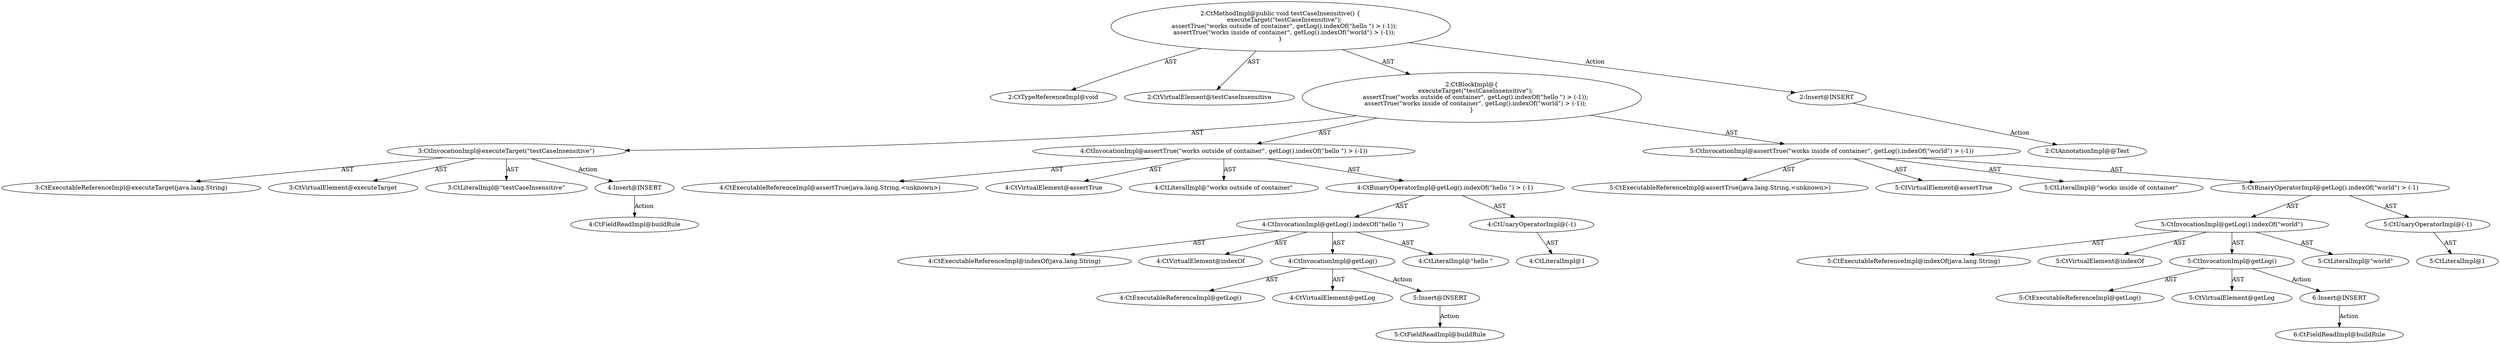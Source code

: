 digraph "testCaseInsensitive#?" {
0 [label="2:CtTypeReferenceImpl@void" shape=ellipse]
1 [label="2:CtVirtualElement@testCaseInsensitive" shape=ellipse]
2 [label="3:CtExecutableReferenceImpl@executeTarget(java.lang.String)" shape=ellipse]
3 [label="3:CtVirtualElement@executeTarget" shape=ellipse]
4 [label="3:CtLiteralImpl@\"testCaseInsensitive\"" shape=ellipse]
5 [label="3:CtInvocationImpl@executeTarget(\"testCaseInsensitive\")" shape=ellipse]
6 [label="4:CtExecutableReferenceImpl@assertTrue(java.lang.String,<unknown>)" shape=ellipse]
7 [label="4:CtVirtualElement@assertTrue" shape=ellipse]
8 [label="4:CtLiteralImpl@\"works outside of container\"" shape=ellipse]
9 [label="4:CtExecutableReferenceImpl@indexOf(java.lang.String)" shape=ellipse]
10 [label="4:CtVirtualElement@indexOf" shape=ellipse]
11 [label="4:CtExecutableReferenceImpl@getLog()" shape=ellipse]
12 [label="4:CtVirtualElement@getLog" shape=ellipse]
13 [label="4:CtInvocationImpl@getLog()" shape=ellipse]
14 [label="4:CtLiteralImpl@\"hello \"" shape=ellipse]
15 [label="4:CtInvocationImpl@getLog().indexOf(\"hello \")" shape=ellipse]
16 [label="4:CtLiteralImpl@1" shape=ellipse]
17 [label="4:CtUnaryOperatorImpl@(-1)" shape=ellipse]
18 [label="4:CtBinaryOperatorImpl@getLog().indexOf(\"hello \") > (-1)" shape=ellipse]
19 [label="4:CtInvocationImpl@assertTrue(\"works outside of container\", getLog().indexOf(\"hello \") > (-1))" shape=ellipse]
20 [label="5:CtExecutableReferenceImpl@assertTrue(java.lang.String,<unknown>)" shape=ellipse]
21 [label="5:CtVirtualElement@assertTrue" shape=ellipse]
22 [label="5:CtLiteralImpl@\"works inside of container\"" shape=ellipse]
23 [label="5:CtExecutableReferenceImpl@indexOf(java.lang.String)" shape=ellipse]
24 [label="5:CtVirtualElement@indexOf" shape=ellipse]
25 [label="5:CtExecutableReferenceImpl@getLog()" shape=ellipse]
26 [label="5:CtVirtualElement@getLog" shape=ellipse]
27 [label="5:CtInvocationImpl@getLog()" shape=ellipse]
28 [label="5:CtLiteralImpl@\"world\"" shape=ellipse]
29 [label="5:CtInvocationImpl@getLog().indexOf(\"world\")" shape=ellipse]
30 [label="5:CtLiteralImpl@1" shape=ellipse]
31 [label="5:CtUnaryOperatorImpl@(-1)" shape=ellipse]
32 [label="5:CtBinaryOperatorImpl@getLog().indexOf(\"world\") > (-1)" shape=ellipse]
33 [label="5:CtInvocationImpl@assertTrue(\"works inside of container\", getLog().indexOf(\"world\") > (-1))" shape=ellipse]
34 [label="2:CtBlockImpl@\{
    executeTarget(\"testCaseInsensitive\");
    assertTrue(\"works outside of container\", getLog().indexOf(\"hello \") > (-1));
    assertTrue(\"works inside of container\", getLog().indexOf(\"world\") > (-1));
\}" shape=ellipse]
35 [label="2:CtMethodImpl@public void testCaseInsensitive() \{
    executeTarget(\"testCaseInsensitive\");
    assertTrue(\"works outside of container\", getLog().indexOf(\"hello \") > (-1));
    assertTrue(\"works inside of container\", getLog().indexOf(\"world\") > (-1));
\}" shape=ellipse]
36 [label="2:Insert@INSERT" shape=ellipse]
37 [label="2:CtAnnotationImpl@@Test" shape=ellipse]
38 [label="4:Insert@INSERT" shape=ellipse]
39 [label="4:CtFieldReadImpl@buildRule" shape=ellipse]
40 [label="5:Insert@INSERT" shape=ellipse]
41 [label="5:CtFieldReadImpl@buildRule" shape=ellipse]
42 [label="6:Insert@INSERT" shape=ellipse]
43 [label="6:CtFieldReadImpl@buildRule" shape=ellipse]
5 -> 3 [label="AST"];
5 -> 2 [label="AST"];
5 -> 4 [label="AST"];
5 -> 38 [label="Action"];
13 -> 12 [label="AST"];
13 -> 11 [label="AST"];
13 -> 40 [label="Action"];
15 -> 10 [label="AST"];
15 -> 13 [label="AST"];
15 -> 9 [label="AST"];
15 -> 14 [label="AST"];
17 -> 16 [label="AST"];
18 -> 15 [label="AST"];
18 -> 17 [label="AST"];
19 -> 7 [label="AST"];
19 -> 6 [label="AST"];
19 -> 8 [label="AST"];
19 -> 18 [label="AST"];
27 -> 26 [label="AST"];
27 -> 25 [label="AST"];
27 -> 42 [label="Action"];
29 -> 24 [label="AST"];
29 -> 27 [label="AST"];
29 -> 23 [label="AST"];
29 -> 28 [label="AST"];
31 -> 30 [label="AST"];
32 -> 29 [label="AST"];
32 -> 31 [label="AST"];
33 -> 21 [label="AST"];
33 -> 20 [label="AST"];
33 -> 22 [label="AST"];
33 -> 32 [label="AST"];
34 -> 5 [label="AST"];
34 -> 19 [label="AST"];
34 -> 33 [label="AST"];
35 -> 1 [label="AST"];
35 -> 0 [label="AST"];
35 -> 34 [label="AST"];
35 -> 36 [label="Action"];
36 -> 37 [label="Action"];
38 -> 39 [label="Action"];
40 -> 41 [label="Action"];
42 -> 43 [label="Action"];
}